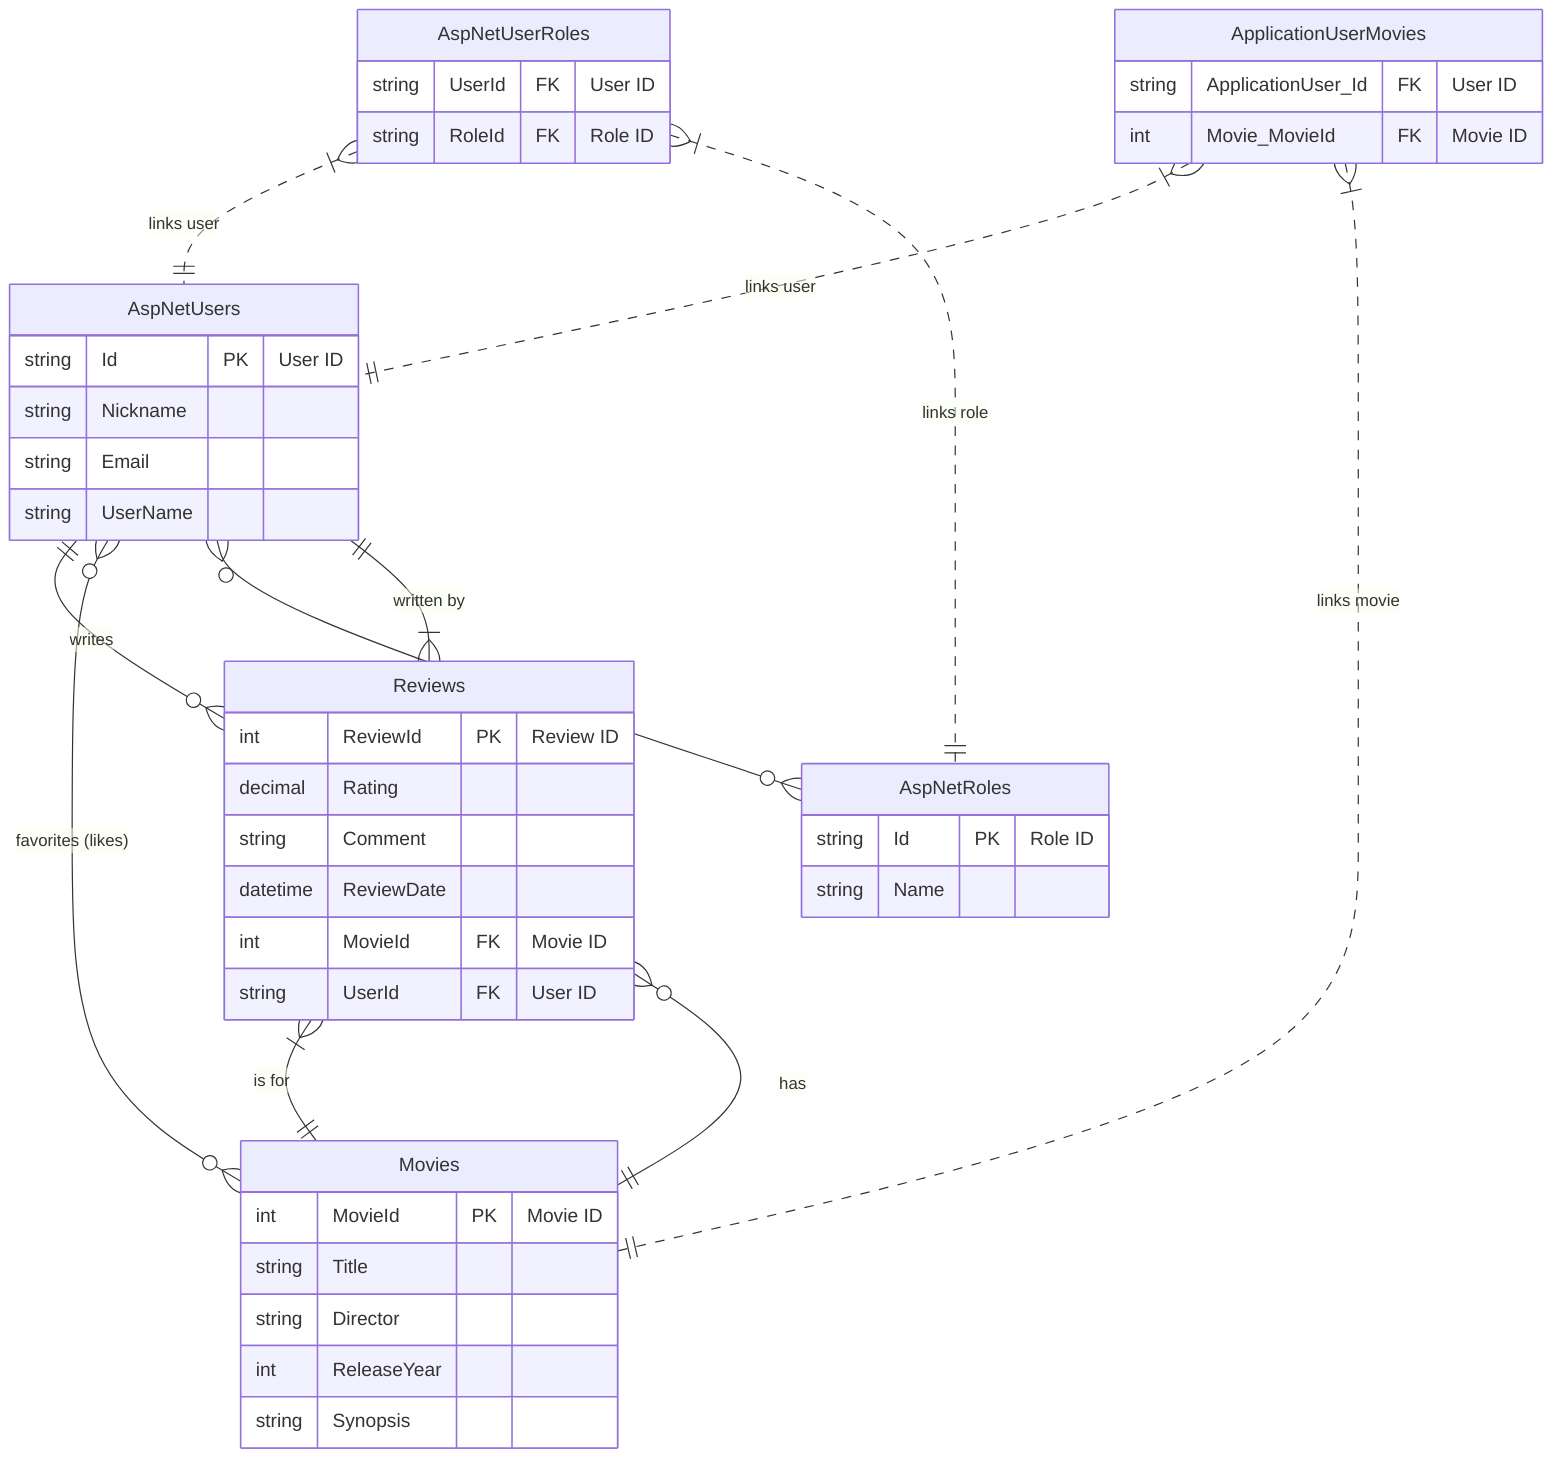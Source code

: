 erDiagram
    AspNetUsers {
        string Id PK "User ID"
        string Nickname
        string Email
        string UserName
    }

    Movies {
        int MovieId PK "Movie ID"
        string Title
        string Director
        int ReleaseYear
        string Synopsis
    }

    Reviews {
        int ReviewId PK "Review ID"
        decimal Rating
        string Comment
        datetime ReviewDate
        int MovieId FK "Movie ID"
        string UserId FK "User ID"
    }

    AspNetRoles {
        string Id PK "Role ID"
        string Name
    }

    AspNetUserRoles {
        string UserId FK "User ID"
        string RoleId FK "Role ID"
    }

    ApplicationUserMovies {
        string ApplicationUser_Id FK "User ID"
        int Movie_MovieId FK "Movie ID"
    }

    AspNetUsers ||--o{ Reviews : "writes"
    Movies ||--o{ Reviews : "has"

    AspNetUsers }o--o{ Movies : "favorites (likes)"
    AspNetUsers }o--o{ AspNetRoles : "has role"

    Reviews }|--|| AspNetUsers : "written by"
    Reviews }|--|| Movies : "is for"

    ApplicationUserMovies }|..|| AspNetUsers : "links user"
    ApplicationUserMovies }|..|| Movies : "links movie"

    AspNetUserRoles }|..|| AspNetUsers : "links user"
    AspNetUserRoles }|..|| AspNetRoles : "links role"